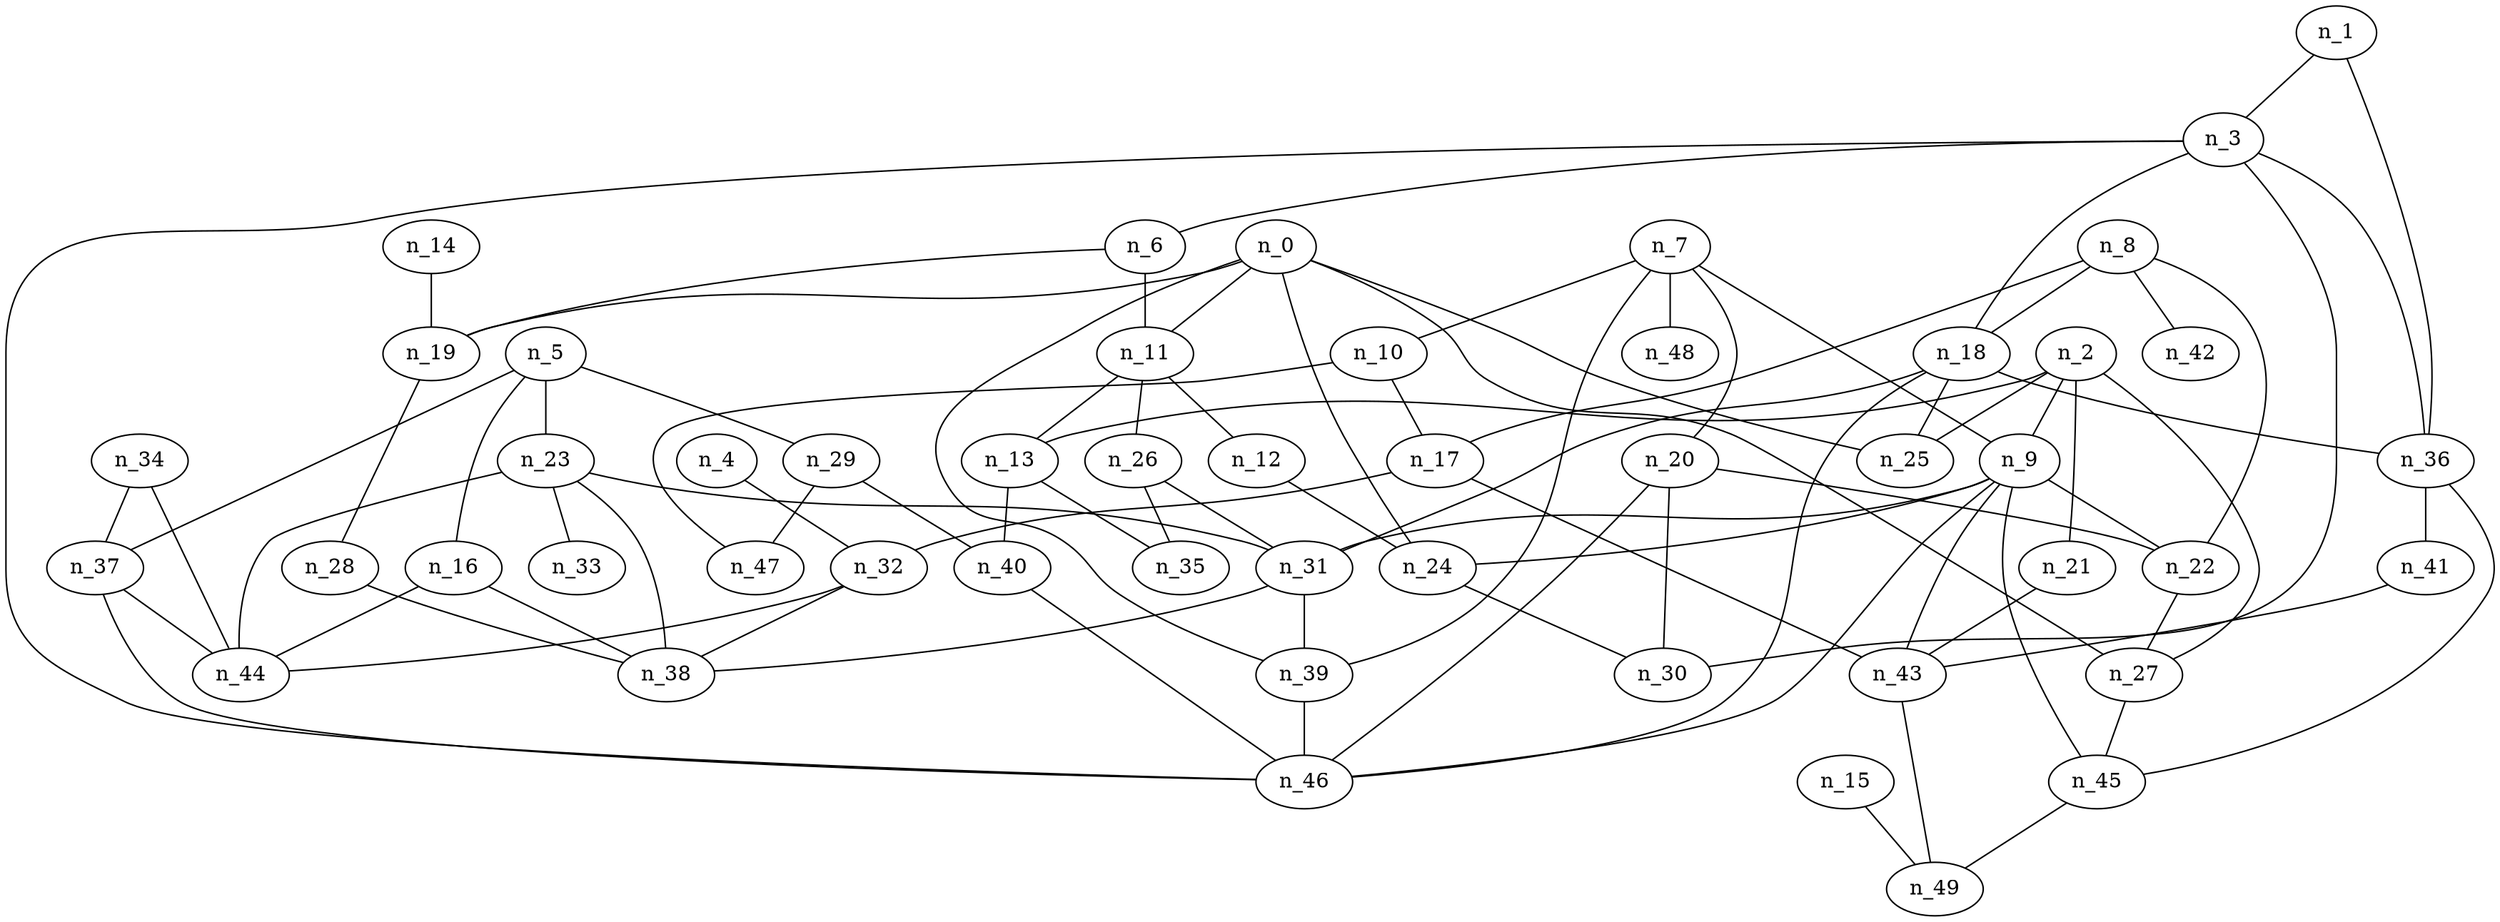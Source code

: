 graph grafoErdosRenyi_50_90  {
n_0;
n_1;
n_2;
n_3;
n_4;
n_5;
n_6;
n_7;
n_8;
n_9;
n_10;
n_11;
n_12;
n_13;
n_14;
n_15;
n_16;
n_17;
n_18;
n_19;
n_20;
n_21;
n_22;
n_23;
n_24;
n_25;
n_26;
n_27;
n_28;
n_29;
n_30;
n_31;
n_32;
n_33;
n_34;
n_35;
n_36;
n_37;
n_38;
n_39;
n_40;
n_41;
n_42;
n_43;
n_44;
n_45;
n_46;
n_47;
n_48;
n_49;
n_11 -- n_26;
n_23 -- n_38;
n_10 -- n_17;
n_5 -- n_29;
n_31 -- n_39;
n_31 -- n_38;
n_34 -- n_44;
n_13 -- n_35;
n_0 -- n_11;
n_5 -- n_37;
n_0 -- n_19;
n_9 -- n_45;
n_20 -- n_30;
n_16 -- n_38;
n_3 -- n_18;
n_0 -- n_27;
n_3 -- n_30;
n_9 -- n_24;
n_6 -- n_19;
n_7 -- n_48;
n_29 -- n_40;
n_9 -- n_46;
n_37 -- n_44;
n_18 -- n_31;
n_7 -- n_20;
n_26 -- n_35;
n_20 -- n_46;
n_18 -- n_36;
n_36 -- n_41;
n_5 -- n_23;
n_17 -- n_43;
n_36 -- n_45;
n_23 -- n_33;
n_3 -- n_36;
n_34 -- n_37;
n_20 -- n_22;
n_11 -- n_13;
n_10 -- n_47;
n_39 -- n_46;
n_0 -- n_39;
n_0 -- n_24;
n_7 -- n_10;
n_6 -- n_11;
n_9 -- n_43;
n_2 -- n_27;
n_27 -- n_45;
n_9 -- n_22;
n_7 -- n_9;
n_1 -- n_3;
n_8 -- n_17;
n_32 -- n_38;
n_3 -- n_46;
n_2 -- n_9;
n_17 -- n_32;
n_16 -- n_44;
n_19 -- n_28;
n_9 -- n_31;
n_11 -- n_12;
n_1 -- n_36;
n_29 -- n_47;
n_8 -- n_18;
n_7 -- n_39;
n_13 -- n_40;
n_0 -- n_25;
n_2 -- n_25;
n_8 -- n_42;
n_18 -- n_46;
n_21 -- n_43;
n_14 -- n_19;
n_37 -- n_46;
n_24 -- n_30;
n_3 -- n_6;
n_23 -- n_31;
n_15 -- n_49;
n_18 -- n_25;
n_8 -- n_22;
n_43 -- n_49;
n_32 -- n_44;
n_45 -- n_49;
n_28 -- n_38;
n_4 -- n_32;
n_2 -- n_13;
n_12 -- n_24;
n_22 -- n_27;
n_23 -- n_44;
n_2 -- n_21;
n_5 -- n_16;
n_40 -- n_46;
n_41 -- n_43;
n_26 -- n_31;
}